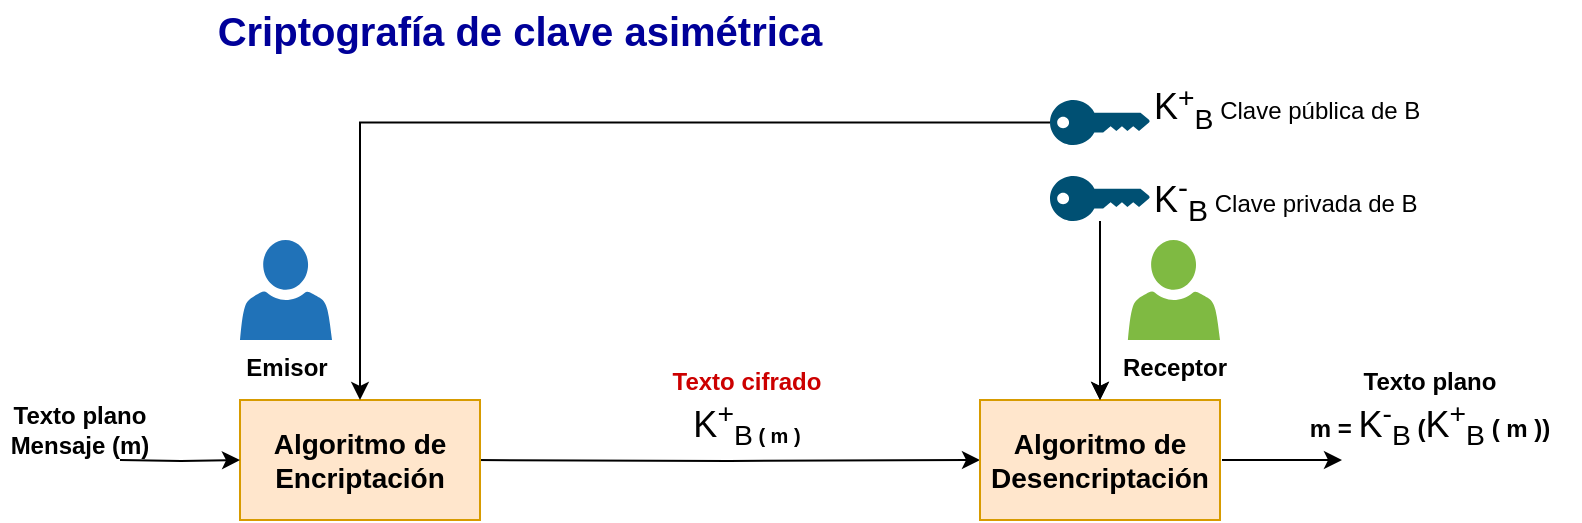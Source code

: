 <mxfile version="22.0.4" type="device">
  <diagram name="Página-1" id="H1gAe4TEgG37sk8PaRr4">
    <mxGraphModel dx="1434" dy="728" grid="1" gridSize="10" guides="1" tooltips="1" connect="1" arrows="1" fold="1" page="1" pageScale="1" pageWidth="1169" pageHeight="827" math="0" shadow="0">
      <root>
        <mxCell id="0" />
        <mxCell id="1" parent="0" />
        <mxCell id="3jQ3pkgaZVPvUWSegzT8-1" value="&lt;b&gt;Emisor&lt;/b&gt;" style="sketch=0;pointerEvents=1;shadow=0;dashed=0;html=1;strokeColor=none;labelPosition=center;verticalLabelPosition=bottom;verticalAlign=top;outlineConnect=0;align=center;shape=mxgraph.office.users.user;fillColor=#2072B8;" vertex="1" parent="1">
          <mxGeometry x="190" y="160" width="46" height="50" as="geometry" />
        </mxCell>
        <mxCell id="3jQ3pkgaZVPvUWSegzT8-2" value="&lt;b&gt;Receptor&lt;/b&gt;" style="sketch=0;pointerEvents=1;shadow=0;dashed=0;html=1;strokeColor=none;labelPosition=center;verticalLabelPosition=bottom;verticalAlign=top;outlineConnect=0;align=center;shape=mxgraph.office.users.user;fillColor=#7FBA42;" vertex="1" parent="1">
          <mxGeometry x="633.94" y="160" width="46.063" height="50.0" as="geometry" />
        </mxCell>
        <mxCell id="3jQ3pkgaZVPvUWSegzT8-22" value="" style="edgeStyle=orthogonalEdgeStyle;rounded=0;orthogonalLoop=1;jettySize=auto;html=1;entryX=0;entryY=0.5;entryDx=0;entryDy=0;" edge="1" parent="1" target="3jQ3pkgaZVPvUWSegzT8-10">
          <mxGeometry relative="1" as="geometry">
            <mxPoint x="308" y="270" as="sourcePoint" />
            <mxPoint x="408" y="270" as="targetPoint" />
          </mxGeometry>
        </mxCell>
        <mxCell id="3jQ3pkgaZVPvUWSegzT8-9" value="&lt;b&gt;&lt;font style=&quot;font-size: 14px;&quot;&gt;Algoritmo de Encriptación&lt;/font&gt;&lt;/b&gt;" style="rounded=0;whiteSpace=wrap;html=1;fillColor=#ffe6cc;strokeColor=#d79b00;" vertex="1" parent="1">
          <mxGeometry x="190" y="240" width="120" height="60" as="geometry" />
        </mxCell>
        <mxCell id="3jQ3pkgaZVPvUWSegzT8-10" value="&lt;b&gt;&lt;font style=&quot;font-size: 14px;&quot;&gt;Algoritmo de Desencriptación&lt;/font&gt;&lt;/b&gt;" style="rounded=0;whiteSpace=wrap;html=1;fillColor=#ffe6cc;strokeColor=#d79b00;" vertex="1" parent="1">
          <mxGeometry x="560" y="240" width="120" height="60" as="geometry" />
        </mxCell>
        <mxCell id="3jQ3pkgaZVPvUWSegzT8-17" value="" style="edgeStyle=orthogonalEdgeStyle;rounded=0;orthogonalLoop=1;jettySize=auto;html=1;" edge="1" parent="1" target="3jQ3pkgaZVPvUWSegzT8-9">
          <mxGeometry relative="1" as="geometry">
            <mxPoint x="130" y="270" as="sourcePoint" />
          </mxGeometry>
        </mxCell>
        <mxCell id="3jQ3pkgaZVPvUWSegzT8-18" value="&lt;div&gt;&lt;b&gt;Texto plano&lt;/b&gt;&lt;/div&gt;&lt;div&gt;&lt;b&gt;Mensaje (m)&lt;br&gt;&lt;/b&gt;&lt;/div&gt;" style="text;strokeColor=none;align=center;fillColor=none;html=1;verticalAlign=middle;whiteSpace=wrap;rounded=0;" vertex="1" parent="1">
          <mxGeometry x="70" y="240" width="80" height="30" as="geometry" />
        </mxCell>
        <mxCell id="3jQ3pkgaZVPvUWSegzT8-24" value="&lt;div&gt;&lt;font color=&quot;#cc0000&quot;&gt;&lt;b&gt;Texto cifrado&lt;br&gt;&lt;/b&gt;&lt;/font&gt;&lt;/div&gt;&lt;div&gt;&lt;font style=&quot;font-size: 18px;&quot;&gt;K&lt;/font&gt;&lt;font style=&quot;font-size: 17px;&quot;&gt;&lt;sup&gt;+&lt;/sup&gt;&lt;sub&gt;B&lt;/sub&gt;&lt;/font&gt;&lt;b&gt;&lt;sub&gt; ( m )&lt;br&gt;&lt;/sub&gt;&lt;/b&gt;&lt;/div&gt;" style="text;strokeColor=none;align=center;fillColor=none;html=1;verticalAlign=middle;whiteSpace=wrap;rounded=0;" vertex="1" parent="1">
          <mxGeometry x="400" y="230" width="87" height="30" as="geometry" />
        </mxCell>
        <mxCell id="3jQ3pkgaZVPvUWSegzT8-25" value="" style="edgeStyle=orthogonalEdgeStyle;rounded=0;orthogonalLoop=1;jettySize=auto;html=1;" edge="1" parent="1">
          <mxGeometry relative="1" as="geometry">
            <mxPoint x="681" y="270" as="sourcePoint" />
            <mxPoint x="741" y="270" as="targetPoint" />
          </mxGeometry>
        </mxCell>
        <mxCell id="3jQ3pkgaZVPvUWSegzT8-26" value="&lt;div&gt;&lt;b&gt;Texto plano&lt;/b&gt;&lt;/div&gt;&lt;div&gt;&lt;b&gt;m = &lt;/b&gt;&lt;font style=&quot;font-size: 18px;&quot;&gt;K&lt;/font&gt;&lt;font style=&quot;font-size: 17px;&quot;&gt;&lt;sup&gt;-&lt;/sup&gt;&lt;sub&gt;B&lt;/sub&gt;&lt;/font&gt;&lt;b&gt; (&lt;/b&gt;&lt;font style=&quot;font-size: 18px;&quot;&gt;K&lt;/font&gt;&lt;font style=&quot;font-size: 17px;&quot;&gt;&lt;sup&gt;+&lt;/sup&gt;&lt;sub&gt;B&lt;/sub&gt;&lt;/font&gt;&lt;b&gt; ( m ))&lt;br&gt;&lt;/b&gt;&lt;/div&gt;" style="text;strokeColor=none;align=center;fillColor=none;html=1;verticalAlign=middle;whiteSpace=wrap;rounded=0;" vertex="1" parent="1">
          <mxGeometry x="710" y="230" width="150" height="30" as="geometry" />
        </mxCell>
        <mxCell id="3jQ3pkgaZVPvUWSegzT8-44" value="" style="edgeStyle=orthogonalEdgeStyle;rounded=0;orthogonalLoop=1;jettySize=auto;html=1;" edge="1" parent="1" source="3jQ3pkgaZVPvUWSegzT8-34" target="3jQ3pkgaZVPvUWSegzT8-9">
          <mxGeometry relative="1" as="geometry" />
        </mxCell>
        <mxCell id="3jQ3pkgaZVPvUWSegzT8-34" value="&lt;div&gt;&lt;font style=&quot;font-size: 18px;&quot;&gt;K&lt;/font&gt;&lt;font style=&quot;font-size: 17px;&quot;&gt;&lt;sup&gt;+&lt;/sup&gt;&lt;sub&gt;B&lt;/sub&gt;&lt;/font&gt; Clave pública de B&lt;/div&gt;&lt;div&gt;&lt;br&gt;&lt;/div&gt;" style="points=[[0,0.5,0],[0.24,0,0],[0.5,0.28,0],[0.995,0.475,0],[0.5,0.72,0],[0.24,1,0]];verticalLabelPosition=middle;sketch=0;html=1;verticalAlign=middle;aspect=fixed;align=left;pointerEvents=1;shape=mxgraph.cisco19.key;fillColor=#005073;strokeColor=none;labelPosition=right;" vertex="1" parent="1">
          <mxGeometry x="595" y="90" width="50" height="22.5" as="geometry" />
        </mxCell>
        <mxCell id="3jQ3pkgaZVPvUWSegzT8-45" value="" style="edgeStyle=orthogonalEdgeStyle;rounded=0;orthogonalLoop=1;jettySize=auto;html=1;" edge="1" parent="1" source="3jQ3pkgaZVPvUWSegzT8-37" target="3jQ3pkgaZVPvUWSegzT8-10">
          <mxGeometry relative="1" as="geometry" />
        </mxCell>
        <mxCell id="3jQ3pkgaZVPvUWSegzT8-51" value="" style="edgeStyle=orthogonalEdgeStyle;rounded=0;orthogonalLoop=1;jettySize=auto;html=1;" edge="1" parent="1" source="3jQ3pkgaZVPvUWSegzT8-37" target="3jQ3pkgaZVPvUWSegzT8-10">
          <mxGeometry relative="1" as="geometry" />
        </mxCell>
        <mxCell id="3jQ3pkgaZVPvUWSegzT8-37" value="&lt;font style=&quot;font-size: 18px;&quot;&gt;K&lt;/font&gt;&lt;font style=&quot;font-size: 18px;&quot;&gt;&lt;sup&gt;-&lt;/sup&gt;&lt;sub&gt;B&lt;/sub&gt;&lt;/font&gt;&lt;font style=&quot;font-size: 12px;&quot;&gt; Clave privada de B&lt;/font&gt;" style="points=[[0,0.5,0],[0.24,0,0],[0.5,0.28,0],[0.995,0.475,0],[0.5,0.72,0],[0.24,1,0]];verticalLabelPosition=middle;sketch=0;html=1;verticalAlign=middle;aspect=fixed;align=left;pointerEvents=1;shape=mxgraph.cisco19.key;fillColor=#005073;strokeColor=none;labelPosition=right;" vertex="1" parent="1">
          <mxGeometry x="595" y="128" width="50" height="22.5" as="geometry" />
        </mxCell>
        <mxCell id="3jQ3pkgaZVPvUWSegzT8-49" value="&lt;font style=&quot;font-size: 20px;&quot;&gt;&lt;b&gt;Criptografía de clave asimétrica&lt;/b&gt;&lt;/font&gt;" style="text;strokeColor=none;align=center;fillColor=none;html=1;verticalAlign=middle;whiteSpace=wrap;rounded=0;fontColor=#000099;" vertex="1" parent="1">
          <mxGeometry x="150" y="40" width="360" height="30" as="geometry" />
        </mxCell>
      </root>
    </mxGraphModel>
  </diagram>
</mxfile>
